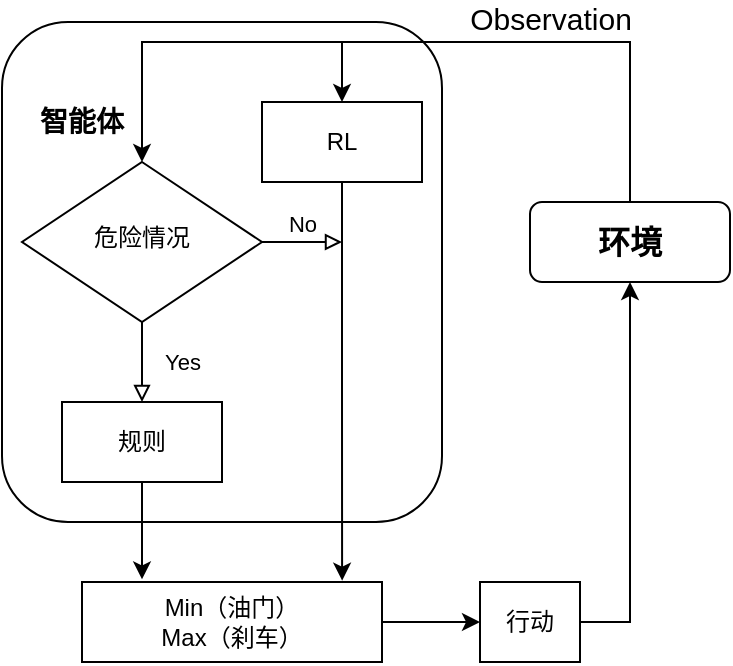 <mxfile version="14.7.3" type="github">
  <diagram id="C5RBs43oDa-KdzZeNtuy" name="Page-1">
    <mxGraphModel dx="659" dy="699" grid="1" gridSize="10" guides="1" tooltips="1" connect="1" arrows="1" fold="1" page="1" pageScale="1" pageWidth="827" pageHeight="1169" math="0" shadow="0">
      <root>
        <mxCell id="WIyWlLk6GJQsqaUBKTNV-0" />
        <mxCell id="WIyWlLk6GJQsqaUBKTNV-1" parent="WIyWlLk6GJQsqaUBKTNV-0" />
        <mxCell id="AUL0nTt9Bq-HG_Svdam9-22" value="&lt;b&gt;&lt;font style=&quot;font-size: 14px&quot;&gt;智能体&lt;/font&gt;&lt;/b&gt;" style="rounded=0;whiteSpace=wrap;html=1;strokeColor=none;" vertex="1" parent="WIyWlLk6GJQsqaUBKTNV-1">
          <mxGeometry x="150" y="130" width="80" height="40" as="geometry" />
        </mxCell>
        <mxCell id="AUL0nTt9Bq-HG_Svdam9-15" value="" style="rounded=1;whiteSpace=wrap;html=1;fontSize=15;gradientDirection=north;fillColor=none;" vertex="1" parent="WIyWlLk6GJQsqaUBKTNV-1">
          <mxGeometry x="150" y="100" width="220" height="250" as="geometry" />
        </mxCell>
        <mxCell id="WIyWlLk6GJQsqaUBKTNV-4" value="Yes" style="rounded=0;html=1;jettySize=auto;orthogonalLoop=1;fontSize=11;endArrow=block;endFill=0;strokeWidth=1;shadow=0;labelBackgroundColor=none;edgeStyle=orthogonalEdgeStyle;entryX=0.5;entryY=0;entryDx=0;entryDy=0;" parent="WIyWlLk6GJQsqaUBKTNV-1" source="WIyWlLk6GJQsqaUBKTNV-6" target="AUL0nTt9Bq-HG_Svdam9-9" edge="1">
          <mxGeometry y="20" relative="1" as="geometry">
            <mxPoint as="offset" />
            <mxPoint x="210" y="290" as="targetPoint" />
          </mxGeometry>
        </mxCell>
        <mxCell id="WIyWlLk6GJQsqaUBKTNV-5" value="No" style="edgeStyle=orthogonalEdgeStyle;rounded=0;html=1;jettySize=auto;orthogonalLoop=1;fontSize=11;endArrow=block;endFill=0;strokeWidth=1;shadow=0;labelBackgroundColor=none;" parent="WIyWlLk6GJQsqaUBKTNV-1" source="WIyWlLk6GJQsqaUBKTNV-6" edge="1">
          <mxGeometry y="10" relative="1" as="geometry">
            <mxPoint as="offset" />
            <mxPoint x="320" y="210" as="targetPoint" />
          </mxGeometry>
        </mxCell>
        <mxCell id="WIyWlLk6GJQsqaUBKTNV-6" value="危险情况" style="rhombus;whiteSpace=wrap;html=1;shadow=0;fontFamily=Helvetica;fontSize=12;align=center;strokeWidth=1;spacing=6;spacingTop=-4;" parent="WIyWlLk6GJQsqaUBKTNV-1" vertex="1">
          <mxGeometry x="160" y="170" width="120" height="80" as="geometry" />
        </mxCell>
        <mxCell id="AUL0nTt9Bq-HG_Svdam9-4" style="edgeStyle=orthogonalEdgeStyle;rounded=0;orthogonalLoop=1;jettySize=auto;html=1;exitX=0.5;exitY=0;exitDx=0;exitDy=0;entryX=0.5;entryY=0;entryDx=0;entryDy=0;" edge="1" parent="WIyWlLk6GJQsqaUBKTNV-1" source="WIyWlLk6GJQsqaUBKTNV-12" target="WIyWlLk6GJQsqaUBKTNV-6">
          <mxGeometry relative="1" as="geometry">
            <Array as="points">
              <mxPoint x="464" y="110" />
              <mxPoint x="220" y="110" />
            </Array>
          </mxGeometry>
        </mxCell>
        <mxCell id="AUL0nTt9Bq-HG_Svdam9-14" value="Observation" style="edgeLabel;html=1;align=center;verticalAlign=middle;resizable=0;points=[];fontSize=15;" vertex="1" connectable="0" parent="AUL0nTt9Bq-HG_Svdam9-4">
          <mxGeometry x="-0.391" y="-4" relative="1" as="geometry">
            <mxPoint x="-3" y="-8" as="offset" />
          </mxGeometry>
        </mxCell>
        <mxCell id="WIyWlLk6GJQsqaUBKTNV-12" value="&lt;font style=&quot;font-size: 16px&quot;&gt;&lt;b&gt;环境&lt;/b&gt;&lt;/font&gt;" style="rounded=1;whiteSpace=wrap;html=1;fontSize=12;glass=0;strokeWidth=1;shadow=0;" parent="WIyWlLk6GJQsqaUBKTNV-1" vertex="1">
          <mxGeometry x="414" y="190" width="100" height="40" as="geometry" />
        </mxCell>
        <mxCell id="AUL0nTt9Bq-HG_Svdam9-3" style="edgeStyle=orthogonalEdgeStyle;rounded=0;orthogonalLoop=1;jettySize=auto;html=1;exitX=0.5;exitY=1;exitDx=0;exitDy=0;entryX=0.867;entryY=-0.017;entryDx=0;entryDy=0;entryPerimeter=0;" edge="1" parent="WIyWlLk6GJQsqaUBKTNV-1" source="AUL0nTt9Bq-HG_Svdam9-0" target="AUL0nTt9Bq-HG_Svdam9-10">
          <mxGeometry relative="1" as="geometry">
            <mxPoint x="320" y="360" as="targetPoint" />
          </mxGeometry>
        </mxCell>
        <mxCell id="AUL0nTt9Bq-HG_Svdam9-20" style="edgeStyle=orthogonalEdgeStyle;rounded=0;orthogonalLoop=1;jettySize=auto;html=1;exitX=0.5;exitY=0;exitDx=0;exitDy=0;fontSize=15;entryX=0.5;entryY=0;entryDx=0;entryDy=0;" edge="1" parent="WIyWlLk6GJQsqaUBKTNV-1" target="AUL0nTt9Bq-HG_Svdam9-0">
          <mxGeometry relative="1" as="geometry">
            <mxPoint x="320" y="110" as="sourcePoint" />
          </mxGeometry>
        </mxCell>
        <mxCell id="AUL0nTt9Bq-HG_Svdam9-0" value="RL" style="rounded=0;whiteSpace=wrap;html=1;" vertex="1" parent="WIyWlLk6GJQsqaUBKTNV-1">
          <mxGeometry x="280" y="140" width="80" height="40" as="geometry" />
        </mxCell>
        <mxCell id="AUL0nTt9Bq-HG_Svdam9-12" style="edgeStyle=orthogonalEdgeStyle;rounded=0;orthogonalLoop=1;jettySize=auto;html=1;exitX=0.5;exitY=1;exitDx=0;exitDy=0;entryX=0.2;entryY=-0.033;entryDx=0;entryDy=0;entryPerimeter=0;" edge="1" parent="WIyWlLk6GJQsqaUBKTNV-1" source="AUL0nTt9Bq-HG_Svdam9-9" target="AUL0nTt9Bq-HG_Svdam9-10">
          <mxGeometry relative="1" as="geometry" />
        </mxCell>
        <mxCell id="AUL0nTt9Bq-HG_Svdam9-9" value="规则" style="rounded=0;whiteSpace=wrap;html=1;" vertex="1" parent="WIyWlLk6GJQsqaUBKTNV-1">
          <mxGeometry x="180" y="290" width="80" height="40" as="geometry" />
        </mxCell>
        <mxCell id="AUL0nTt9Bq-HG_Svdam9-18" style="edgeStyle=orthogonalEdgeStyle;rounded=0;orthogonalLoop=1;jettySize=auto;html=1;exitX=1;exitY=0.5;exitDx=0;exitDy=0;entryX=0;entryY=0.5;entryDx=0;entryDy=0;fontSize=15;" edge="1" parent="WIyWlLk6GJQsqaUBKTNV-1" source="AUL0nTt9Bq-HG_Svdam9-10" target="AUL0nTt9Bq-HG_Svdam9-17">
          <mxGeometry relative="1" as="geometry" />
        </mxCell>
        <mxCell id="AUL0nTt9Bq-HG_Svdam9-10" value="Min（油门）&lt;br&gt;Max（刹车）" style="rounded=0;whiteSpace=wrap;html=1;" vertex="1" parent="WIyWlLk6GJQsqaUBKTNV-1">
          <mxGeometry x="190" y="380" width="150" height="40" as="geometry" />
        </mxCell>
        <mxCell id="AUL0nTt9Bq-HG_Svdam9-19" style="edgeStyle=orthogonalEdgeStyle;rounded=0;orthogonalLoop=1;jettySize=auto;html=1;exitX=1;exitY=0.5;exitDx=0;exitDy=0;fontSize=15;" edge="1" parent="WIyWlLk6GJQsqaUBKTNV-1" source="AUL0nTt9Bq-HG_Svdam9-17" target="WIyWlLk6GJQsqaUBKTNV-12">
          <mxGeometry relative="1" as="geometry" />
        </mxCell>
        <mxCell id="AUL0nTt9Bq-HG_Svdam9-17" value="行动" style="rounded=0;whiteSpace=wrap;html=1;" vertex="1" parent="WIyWlLk6GJQsqaUBKTNV-1">
          <mxGeometry x="389" y="380" width="50" height="40" as="geometry" />
        </mxCell>
      </root>
    </mxGraphModel>
  </diagram>
</mxfile>
